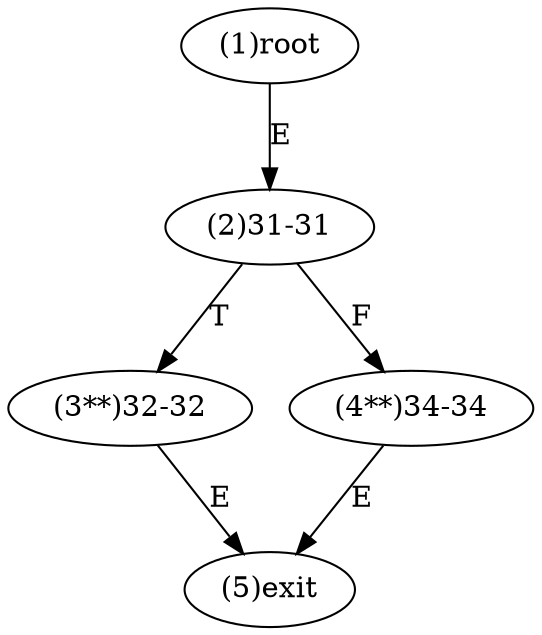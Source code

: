 digraph "" { 
1[ label="(1)root"];
2[ label="(2)31-31"];
3[ label="(3**)32-32"];
4[ label="(4**)34-34"];
5[ label="(5)exit"];
1->2[ label="E"];
2->4[ label="F"];
2->3[ label="T"];
3->5[ label="E"];
4->5[ label="E"];
}